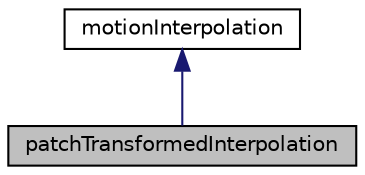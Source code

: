 digraph "patchTransformedInterpolation"
{
  bgcolor="transparent";
  edge [fontname="Helvetica",fontsize="10",labelfontname="Helvetica",labelfontsize="10"];
  node [fontname="Helvetica",fontsize="10",shape=record];
  Node1 [label="patchTransformedInterpolation",height=0.2,width=0.4,color="black", fillcolor="grey75", style="filled" fontcolor="black"];
  Node2 -> Node1 [dir="back",color="midnightblue",fontsize="10",style="solid",fontname="Helvetica"];
  Node2 [label="motionInterpolation",height=0.2,width=0.4,color="black",URL="$classFoam_1_1motionInterpolation.html",tooltip="Base class for interpolation of cell displacement fields, generated by fvMotionSolvers, to the points. This base class implements the default method which applies volPointInterpolation only. "];
}
